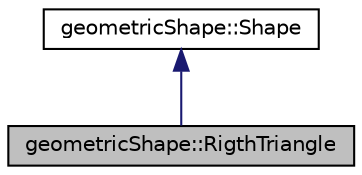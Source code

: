 digraph "geometricShape::RigthTriangle"
{
  edge [fontname="Helvetica",fontsize="10",labelfontname="Helvetica",labelfontsize="10"];
  node [fontname="Helvetica",fontsize="10",shape=record];
  Node2 [label="geometricShape::RigthTriangle",height=0.2,width=0.4,color="black", fillcolor="grey75", style="filled", fontcolor="black"];
  Node3 -> Node2 [dir="back",color="midnightblue",fontsize="10",style="solid"];
  Node3 [label="geometricShape::Shape",height=0.2,width=0.4,color="black", fillcolor="white", style="filled",URL="$classgeometric_shape_1_1_shape.html",tooltip="Shape. La class Shape est la class mère des figures du tangram elle permet aprés héritage de construi..."];
}
